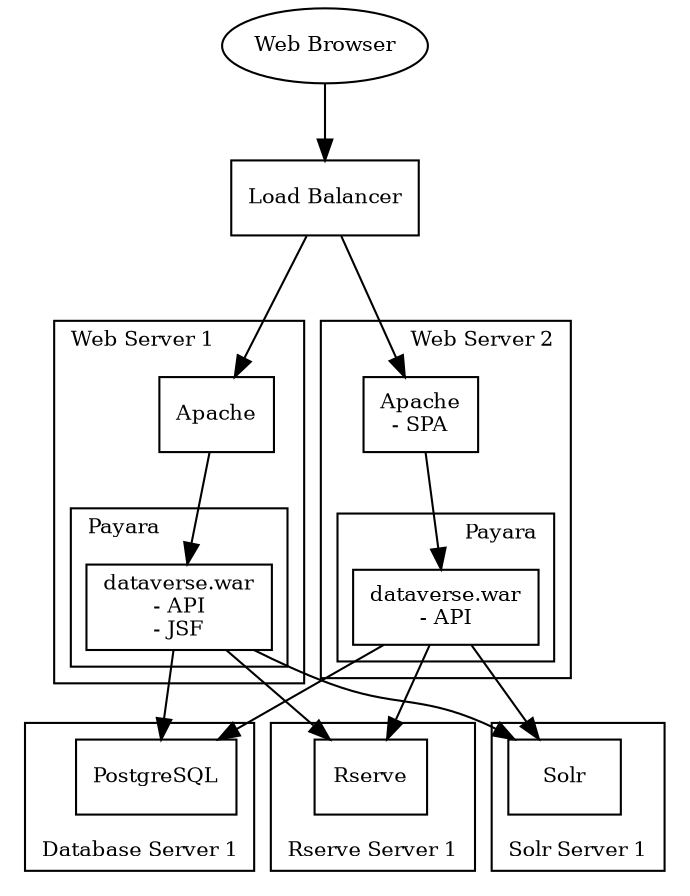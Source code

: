 digraph {
  //rankdir="LR";
  //node [fontsize=10,labelfontsize=20]
  node [fontsize=10]
  fontsize=10
  //ordering="in"
  compound=true

    browser [label="Web Browser"]

    lb [label="Load Balancer",shape=box]

    apache1 [label="Apache",shape=box]
    apache2 [label="Apache\n- SPA",shape=box]

    browser -> lb

    lb -> apache1[label=" "] // " " makes the line longer
    lb -> apache2[label=" "]

    subgraph cluster_webserver2 {
      label="Web Server 2"
      labeljust="r"
      //labelloc="b"
      apache2 -> war2
      //apache2 -> cluster_payara
      subgraph cluster_payara2 {
        label="Payara"
        //labelloc="b"
        war2 [label="dataverse.war\n- API",shape=box]
      }
    }

    subgraph cluster_webserver1 {
      label="Web Server 1"
      labeljust="l"
      //fontsize="10"
      //labelloc="b"
      apache1 -> war1
      subgraph cluster_payara1 {
        label="Payara"
        labeljust="l"
        //labelloc="t"
        war1 [label="dataverse.war\n- API\n- JSF",shape=box]
        //jsf1 -> postgres
      }
    }


    subgraph cluster_dbserver1 {
      label="Database Server 1"
      labelloc="b"
      postgres [label="PostgreSQL",shape=box]
      war1 -> postgres
      war2 -> postgres
    }

    subgraph cluster_solrserver1 {
      label="Solr Server 1"
      labelloc="b"
      solr [label="Solr",shape=box]
      war1 -> solr
      war2 -> solr
    }

    subgraph cluster_rserveserver1 {
      label="Rserve Server 1"
      labelloc="b"
      rserve [label="Rserve",shape=box]
      war1 -> rserve
      war2 -> rserve
    }

}

